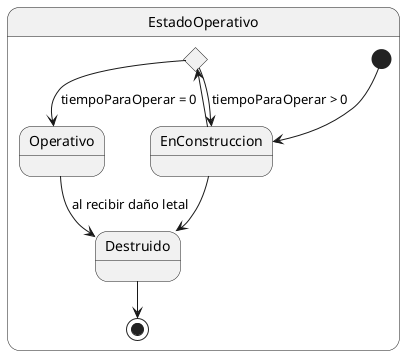 @startuml
'https://plantuml.com/state-diagram

state EstadoOperativo{
    state C <<choice>>
    state EnConstruccion
    state Operativo
    state Destruido

[*] --> EnConstruccion
EnConstruccion --> C
C--> EnConstruccion  : tiempoParaOperar > 0
EnConstruccion --> Destruido
C --> Operativo : tiempoParaOperar = 0
Operativo --> Destruido : al recibir daño letal


Destruido --> [*]
}
@enduml